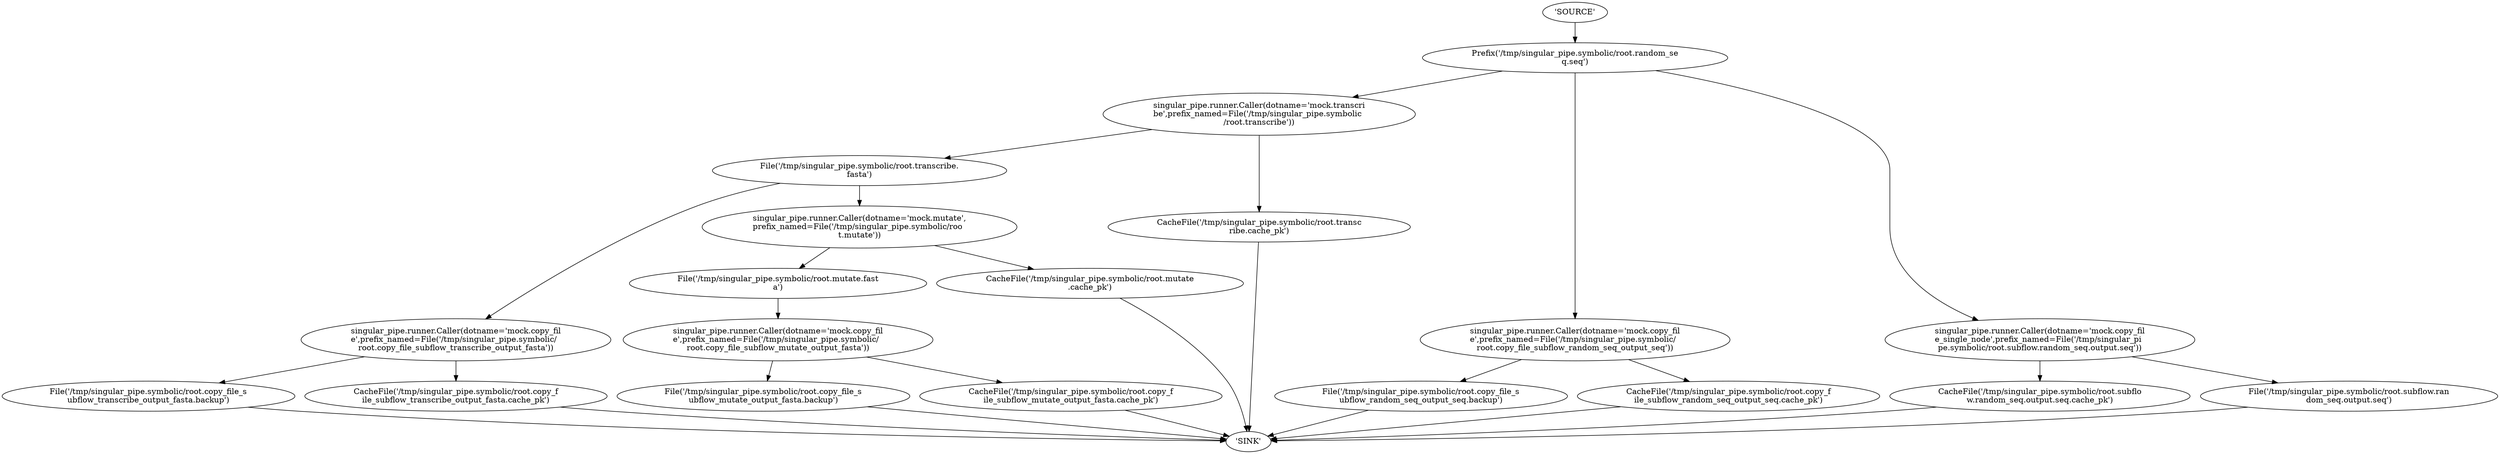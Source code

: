 strict digraph G {
	rankdir=TB
	"File('/tmp/singular_pipe.symbolic/root.copy_file_s\lubflow_transcribe_output_fasta.backup')" -> "'SINK'"
	"singular_pipe.runner.Caller(dotname='mock.copy_fil\le',prefix_named=File('/tmp/singular_pipe.symbolic/\lroot.copy_file_subflow_transcribe_output_fasta'))" -> "File('/tmp/singular_pipe.symbolic/root.copy_file_s\lubflow_transcribe_output_fasta.backup')"
	"CacheFile('/tmp/singular_pipe.symbolic/root.copy_f\lile_subflow_transcribe_output_fasta.cache_pk')" -> "'SINK'"
	"singular_pipe.runner.Caller(dotname='mock.copy_fil\le',prefix_named=File('/tmp/singular_pipe.symbolic/\lroot.copy_file_subflow_transcribe_output_fasta'))" -> "CacheFile('/tmp/singular_pipe.symbolic/root.copy_f\lile_subflow_transcribe_output_fasta.cache_pk')"
	"File('/tmp/singular_pipe.symbolic/root.transcribe.\lfasta')" -> "singular_pipe.runner.Caller(dotname='mock.copy_fil\le',prefix_named=File('/tmp/singular_pipe.symbolic/\lroot.copy_file_subflow_transcribe_output_fasta'))"
	"File('/tmp/singular_pipe.symbolic/root.copy_file_s\lubflow_mutate_output_fasta.backup')" -> "'SINK'"
	"singular_pipe.runner.Caller(dotname='mock.copy_fil\le',prefix_named=File('/tmp/singular_pipe.symbolic/\lroot.copy_file_subflow_mutate_output_fasta'))" -> "File('/tmp/singular_pipe.symbolic/root.copy_file_s\lubflow_mutate_output_fasta.backup')"
	"CacheFile('/tmp/singular_pipe.symbolic/root.copy_f\lile_subflow_mutate_output_fasta.cache_pk')" -> "'SINK'"
	"singular_pipe.runner.Caller(dotname='mock.copy_fil\le',prefix_named=File('/tmp/singular_pipe.symbolic/\lroot.copy_file_subflow_mutate_output_fasta'))" -> "CacheFile('/tmp/singular_pipe.symbolic/root.copy_f\lile_subflow_mutate_output_fasta.cache_pk')"
	"File('/tmp/singular_pipe.symbolic/root.mutate.fast\la')" -> "singular_pipe.runner.Caller(dotname='mock.copy_fil\le',prefix_named=File('/tmp/singular_pipe.symbolic/\lroot.copy_file_subflow_mutate_output_fasta'))"
	"singular_pipe.runner.Caller(dotname='mock.mutate',\lprefix_named=File('/tmp/singular_pipe.symbolic/roo\lt.mutate'))" -> "File('/tmp/singular_pipe.symbolic/root.mutate.fast\la')"
	"CacheFile('/tmp/singular_pipe.symbolic/root.mutate\l.cache_pk')" -> "'SINK'"
	"singular_pipe.runner.Caller(dotname='mock.mutate',\lprefix_named=File('/tmp/singular_pipe.symbolic/roo\lt.mutate'))" -> "CacheFile('/tmp/singular_pipe.symbolic/root.mutate\l.cache_pk')"
	"File('/tmp/singular_pipe.symbolic/root.transcribe.\lfasta')" -> "singular_pipe.runner.Caller(dotname='mock.mutate',\lprefix_named=File('/tmp/singular_pipe.symbolic/roo\lt.mutate'))"
	"singular_pipe.runner.Caller(dotname='mock.transcri\lbe',prefix_named=File('/tmp/singular_pipe.symbolic\l/root.transcribe'))" -> "File('/tmp/singular_pipe.symbolic/root.transcribe.\lfasta')"
	"CacheFile('/tmp/singular_pipe.symbolic/root.transc\lribe.cache_pk')" -> "'SINK'"
	"singular_pipe.runner.Caller(dotname='mock.transcri\lbe',prefix_named=File('/tmp/singular_pipe.symbolic\l/root.transcribe'))" -> "CacheFile('/tmp/singular_pipe.symbolic/root.transc\lribe.cache_pk')"
	"Prefix('/tmp/singular_pipe.symbolic/root.random_se\lq.seq')" -> "singular_pipe.runner.Caller(dotname='mock.transcri\lbe',prefix_named=File('/tmp/singular_pipe.symbolic\l/root.transcribe'))"
	"File('/tmp/singular_pipe.symbolic/root.copy_file_s\lubflow_random_seq_output_seq.backup')" -> "'SINK'"
	"singular_pipe.runner.Caller(dotname='mock.copy_fil\le',prefix_named=File('/tmp/singular_pipe.symbolic/\lroot.copy_file_subflow_random_seq_output_seq'))" -> "File('/tmp/singular_pipe.symbolic/root.copy_file_s\lubflow_random_seq_output_seq.backup')"
	"CacheFile('/tmp/singular_pipe.symbolic/root.copy_f\lile_subflow_random_seq_output_seq.cache_pk')" -> "'SINK'"
	"singular_pipe.runner.Caller(dotname='mock.copy_fil\le',prefix_named=File('/tmp/singular_pipe.symbolic/\lroot.copy_file_subflow_random_seq_output_seq'))" -> "CacheFile('/tmp/singular_pipe.symbolic/root.copy_f\lile_subflow_random_seq_output_seq.cache_pk')"
	"Prefix('/tmp/singular_pipe.symbolic/root.random_se\lq.seq')" -> "singular_pipe.runner.Caller(dotname='mock.copy_fil\le',prefix_named=File('/tmp/singular_pipe.symbolic/\lroot.copy_file_subflow_random_seq_output_seq'))"
	"CacheFile('/tmp/singular_pipe.symbolic/root.subflo\lw.random_seq.output.seq.cache_pk')" -> "'SINK'"
	"singular_pipe.runner.Caller(dotname='mock.copy_fil\le_single_node',prefix_named=File('/tmp/singular_pi\lpe.symbolic/root.subflow.random_seq.output.seq'))" -> "CacheFile('/tmp/singular_pipe.symbolic/root.subflo\lw.random_seq.output.seq.cache_pk')"
	"File('/tmp/singular_pipe.symbolic/root.subflow.ran\ldom_seq.output.seq')" -> "'SINK'"
	"singular_pipe.runner.Caller(dotname='mock.copy_fil\le_single_node',prefix_named=File('/tmp/singular_pi\lpe.symbolic/root.subflow.random_seq.output.seq'))" -> "File('/tmp/singular_pipe.symbolic/root.subflow.ran\ldom_seq.output.seq')"
	"Prefix('/tmp/singular_pipe.symbolic/root.random_se\lq.seq')" -> "singular_pipe.runner.Caller(dotname='mock.copy_fil\le_single_node',prefix_named=File('/tmp/singular_pi\lpe.symbolic/root.subflow.random_seq.output.seq'))"
	"'SOURCE'" -> "Prefix('/tmp/singular_pipe.symbolic/root.random_se\lq.seq')"
}
